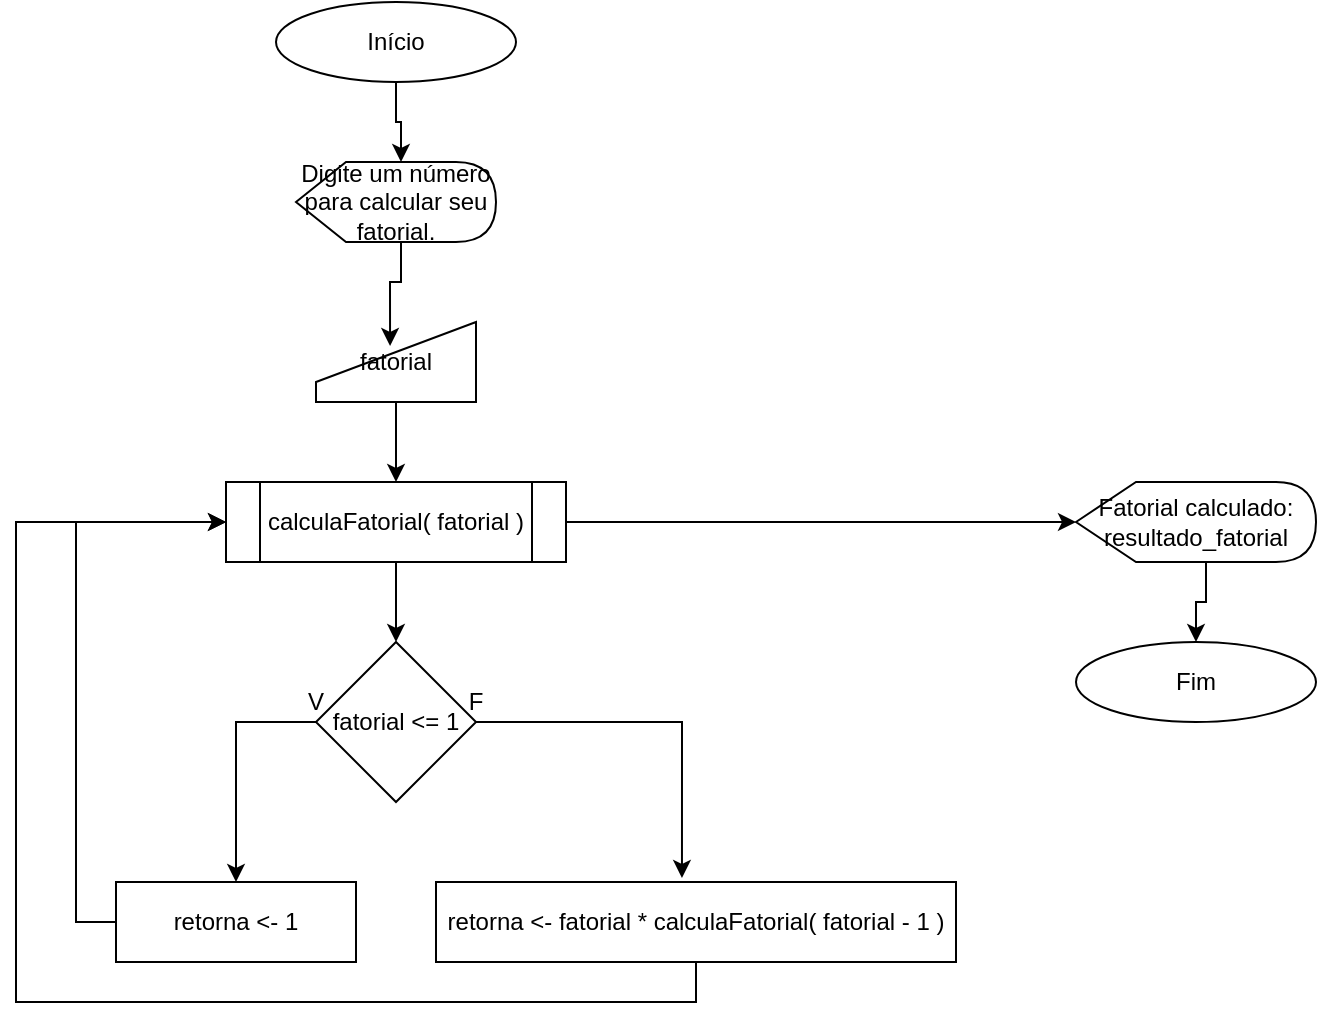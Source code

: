 <mxfile version="14.6.9" type="device"><diagram id="RTHKv_O7gAO0lTxTIVkt" name="Page-1"><mxGraphModel dx="1935" dy="380" grid="1" gridSize="10" guides="1" tooltips="1" connect="1" arrows="1" fold="1" page="1" pageScale="1" pageWidth="827" pageHeight="1169" math="0" shadow="0"><root><mxCell id="0"/><mxCell id="1" parent="0"/><mxCell id="BTOO7kY_FZc-bEEatI69-14" style="edgeStyle=orthogonalEdgeStyle;rounded=0;orthogonalLoop=1;jettySize=auto;html=1;exitX=0.5;exitY=1;exitDx=0;exitDy=0;entryX=0;entryY=0;entryDx=52.5;entryDy=0;entryPerimeter=0;" edge="1" parent="1" source="BTOO7kY_FZc-bEEatI69-1" target="BTOO7kY_FZc-bEEatI69-3"><mxGeometry relative="1" as="geometry"/></mxCell><mxCell id="BTOO7kY_FZc-bEEatI69-1" value="Início" style="ellipse;whiteSpace=wrap;html=1;" vertex="1" parent="1"><mxGeometry x="40" y="40" width="120" height="40" as="geometry"/></mxCell><mxCell id="BTOO7kY_FZc-bEEatI69-16" style="edgeStyle=orthogonalEdgeStyle;rounded=0;orthogonalLoop=1;jettySize=auto;html=1;exitX=0.5;exitY=1;exitDx=0;exitDy=0;entryX=0.5;entryY=0;entryDx=0;entryDy=0;" edge="1" parent="1" source="BTOO7kY_FZc-bEEatI69-2" target="BTOO7kY_FZc-bEEatI69-4"><mxGeometry relative="1" as="geometry"/></mxCell><mxCell id="BTOO7kY_FZc-bEEatI69-2" value="fatorial" style="shape=manualInput;whiteSpace=wrap;html=1;" vertex="1" parent="1"><mxGeometry x="60" y="200" width="80" height="40" as="geometry"/></mxCell><mxCell id="BTOO7kY_FZc-bEEatI69-15" style="edgeStyle=orthogonalEdgeStyle;rounded=0;orthogonalLoop=1;jettySize=auto;html=1;exitX=0;exitY=0;exitDx=52.5;exitDy=40;exitPerimeter=0;entryX=0.463;entryY=0.3;entryDx=0;entryDy=0;entryPerimeter=0;" edge="1" parent="1" source="BTOO7kY_FZc-bEEatI69-3" target="BTOO7kY_FZc-bEEatI69-2"><mxGeometry relative="1" as="geometry"/></mxCell><mxCell id="BTOO7kY_FZc-bEEatI69-3" value="Digite um número para calcular seu fatorial." style="shape=display;whiteSpace=wrap;html=1;" vertex="1" parent="1"><mxGeometry x="50" y="120" width="100" height="40" as="geometry"/></mxCell><mxCell id="BTOO7kY_FZc-bEEatI69-17" style="edgeStyle=orthogonalEdgeStyle;rounded=0;orthogonalLoop=1;jettySize=auto;html=1;exitX=0.5;exitY=1;exitDx=0;exitDy=0;entryX=0.5;entryY=0;entryDx=0;entryDy=0;" edge="1" parent="1" source="BTOO7kY_FZc-bEEatI69-4" target="BTOO7kY_FZc-bEEatI69-6"><mxGeometry relative="1" as="geometry"/></mxCell><mxCell id="BTOO7kY_FZc-bEEatI69-25" style="edgeStyle=orthogonalEdgeStyle;rounded=0;orthogonalLoop=1;jettySize=auto;html=1;exitX=1;exitY=0.5;exitDx=0;exitDy=0;entryX=0;entryY=0.5;entryDx=0;entryDy=0;entryPerimeter=0;" edge="1" parent="1" source="BTOO7kY_FZc-bEEatI69-4" target="BTOO7kY_FZc-bEEatI69-22"><mxGeometry relative="1" as="geometry"/></mxCell><mxCell id="BTOO7kY_FZc-bEEatI69-4" value="calculaFatorial( fatorial )" style="shape=process;whiteSpace=wrap;html=1;backgroundOutline=1;" vertex="1" parent="1"><mxGeometry x="15" y="280" width="170" height="40" as="geometry"/></mxCell><mxCell id="BTOO7kY_FZc-bEEatI69-9" style="edgeStyle=orthogonalEdgeStyle;rounded=0;orthogonalLoop=1;jettySize=auto;html=1;exitX=0;exitY=0.5;exitDx=0;exitDy=0;entryX=0.5;entryY=0;entryDx=0;entryDy=0;" edge="1" parent="1" source="BTOO7kY_FZc-bEEatI69-6" target="BTOO7kY_FZc-bEEatI69-8"><mxGeometry relative="1" as="geometry"/></mxCell><mxCell id="BTOO7kY_FZc-bEEatI69-20" style="edgeStyle=orthogonalEdgeStyle;rounded=0;orthogonalLoop=1;jettySize=auto;html=1;exitX=1;exitY=0.5;exitDx=0;exitDy=0;entryX=0.473;entryY=-0.05;entryDx=0;entryDy=0;entryPerimeter=0;" edge="1" parent="1" source="BTOO7kY_FZc-bEEatI69-6" target="BTOO7kY_FZc-bEEatI69-18"><mxGeometry relative="1" as="geometry"/></mxCell><mxCell id="BTOO7kY_FZc-bEEatI69-6" value="fatorial &amp;lt;= 1" style="rhombus;whiteSpace=wrap;html=1;" vertex="1" parent="1"><mxGeometry x="60" y="360" width="80" height="80" as="geometry"/></mxCell><mxCell id="BTOO7kY_FZc-bEEatI69-11" style="edgeStyle=orthogonalEdgeStyle;rounded=0;orthogonalLoop=1;jettySize=auto;html=1;exitX=0;exitY=0.5;exitDx=0;exitDy=0;entryX=0;entryY=0.5;entryDx=0;entryDy=0;" edge="1" parent="1" source="BTOO7kY_FZc-bEEatI69-8" target="BTOO7kY_FZc-bEEatI69-4"><mxGeometry relative="1" as="geometry"/></mxCell><mxCell id="BTOO7kY_FZc-bEEatI69-8" value="retorna &amp;lt;- 1" style="rounded=0;whiteSpace=wrap;html=1;" vertex="1" parent="1"><mxGeometry x="-40" y="480" width="120" height="40" as="geometry"/></mxCell><mxCell id="BTOO7kY_FZc-bEEatI69-12" value="F" style="text;html=1;strokeColor=none;fillColor=none;align=center;verticalAlign=middle;whiteSpace=wrap;rounded=0;" vertex="1" parent="1"><mxGeometry x="120" y="380" width="40" height="20" as="geometry"/></mxCell><mxCell id="BTOO7kY_FZc-bEEatI69-13" value="V" style="text;html=1;strokeColor=none;fillColor=none;align=center;verticalAlign=middle;whiteSpace=wrap;rounded=0;" vertex="1" parent="1"><mxGeometry x="40" y="380" width="40" height="20" as="geometry"/></mxCell><mxCell id="BTOO7kY_FZc-bEEatI69-21" style="edgeStyle=orthogonalEdgeStyle;rounded=0;orthogonalLoop=1;jettySize=auto;html=1;exitX=0.5;exitY=1;exitDx=0;exitDy=0;entryX=0;entryY=0.5;entryDx=0;entryDy=0;" edge="1" parent="1" source="BTOO7kY_FZc-bEEatI69-18" target="BTOO7kY_FZc-bEEatI69-4"><mxGeometry relative="1" as="geometry"><mxPoint x="-90" y="370" as="targetPoint"/><Array as="points"><mxPoint x="250" y="540"/><mxPoint x="-90" y="540"/><mxPoint x="-90" y="300"/></Array></mxGeometry></mxCell><mxCell id="BTOO7kY_FZc-bEEatI69-18" value="retorna &amp;lt;- fatorial * calculaFatorial( fatorial - 1 )" style="rounded=0;whiteSpace=wrap;html=1;" vertex="1" parent="1"><mxGeometry x="120" y="480" width="260" height="40" as="geometry"/></mxCell><mxCell id="BTOO7kY_FZc-bEEatI69-24" style="edgeStyle=orthogonalEdgeStyle;rounded=0;orthogonalLoop=1;jettySize=auto;html=1;exitX=0;exitY=0;exitDx=65;exitDy=40;exitPerimeter=0;entryX=0.5;entryY=0;entryDx=0;entryDy=0;" edge="1" parent="1" source="BTOO7kY_FZc-bEEatI69-22" target="BTOO7kY_FZc-bEEatI69-23"><mxGeometry relative="1" as="geometry"/></mxCell><mxCell id="BTOO7kY_FZc-bEEatI69-22" value="Fatorial calculado: resultado_fatorial" style="shape=display;whiteSpace=wrap;html=1;" vertex="1" parent="1"><mxGeometry x="440" y="280" width="120" height="40" as="geometry"/></mxCell><mxCell id="BTOO7kY_FZc-bEEatI69-23" value="Fim" style="ellipse;whiteSpace=wrap;html=1;" vertex="1" parent="1"><mxGeometry x="440" y="360" width="120" height="40" as="geometry"/></mxCell></root></mxGraphModel></diagram></mxfile>